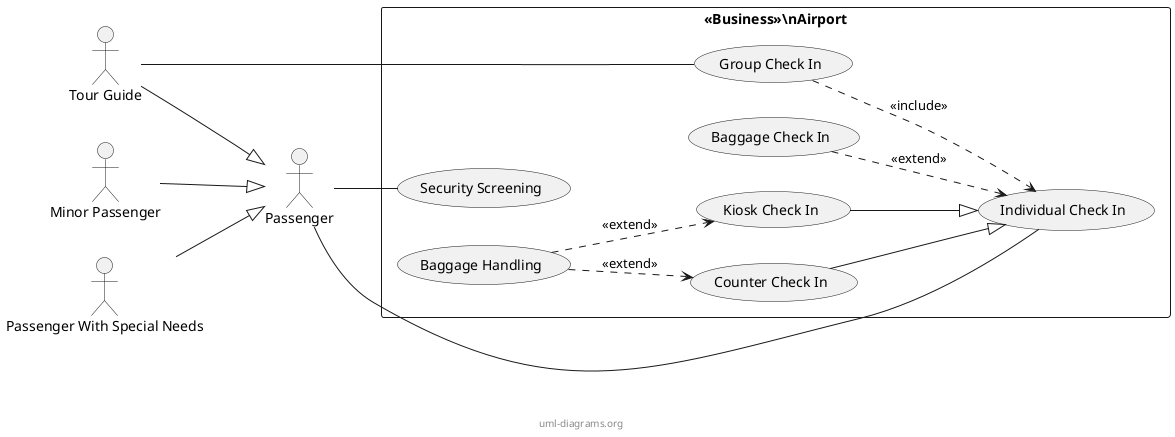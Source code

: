 @startuml
left to right direction
skinparam packageStyle rectangle
actor "Passenger" as passenger
actor "Minor Passenger" as minor_passenger
actor "Passenger With Special Needs" as passenger_with_special_needs
actor "Tour Guide" as tour_guide
rectangle "<<Business>>\\nAirport" {
  usecase "Individual Check In" as individual_check_in
  usecase "Counter Check In" as counter_check_in
  usecase "Kiosk Check In" as kiosk_check_in
  usecase "Group Check In" as group_check_in
  usecase "Baggage Check In" as baggage_check_in
  usecase "Security Screening" as security_screening
  usecase "Baggage Handling" as baggage_handling
}
minor_passenger --|> passenger
passenger_with_special_needs --|> passenger
tour_guide --|> passenger
counter_check_in --|> individual_check_in
kiosk_check_in --|> individual_check_in
group_check_in ..> individual_check_in : <<include>>
baggage_check_in ..> individual_check_in : <<extend>>
baggage_handling ..> counter_check_in : <<extend>>
baggage_handling ..> kiosk_check_in : <<extend>>
tour_guide -- group_check_in
passenger -- individual_check_in
passenger -- security_screening
center footer uml-diagrams.org
@enduml
